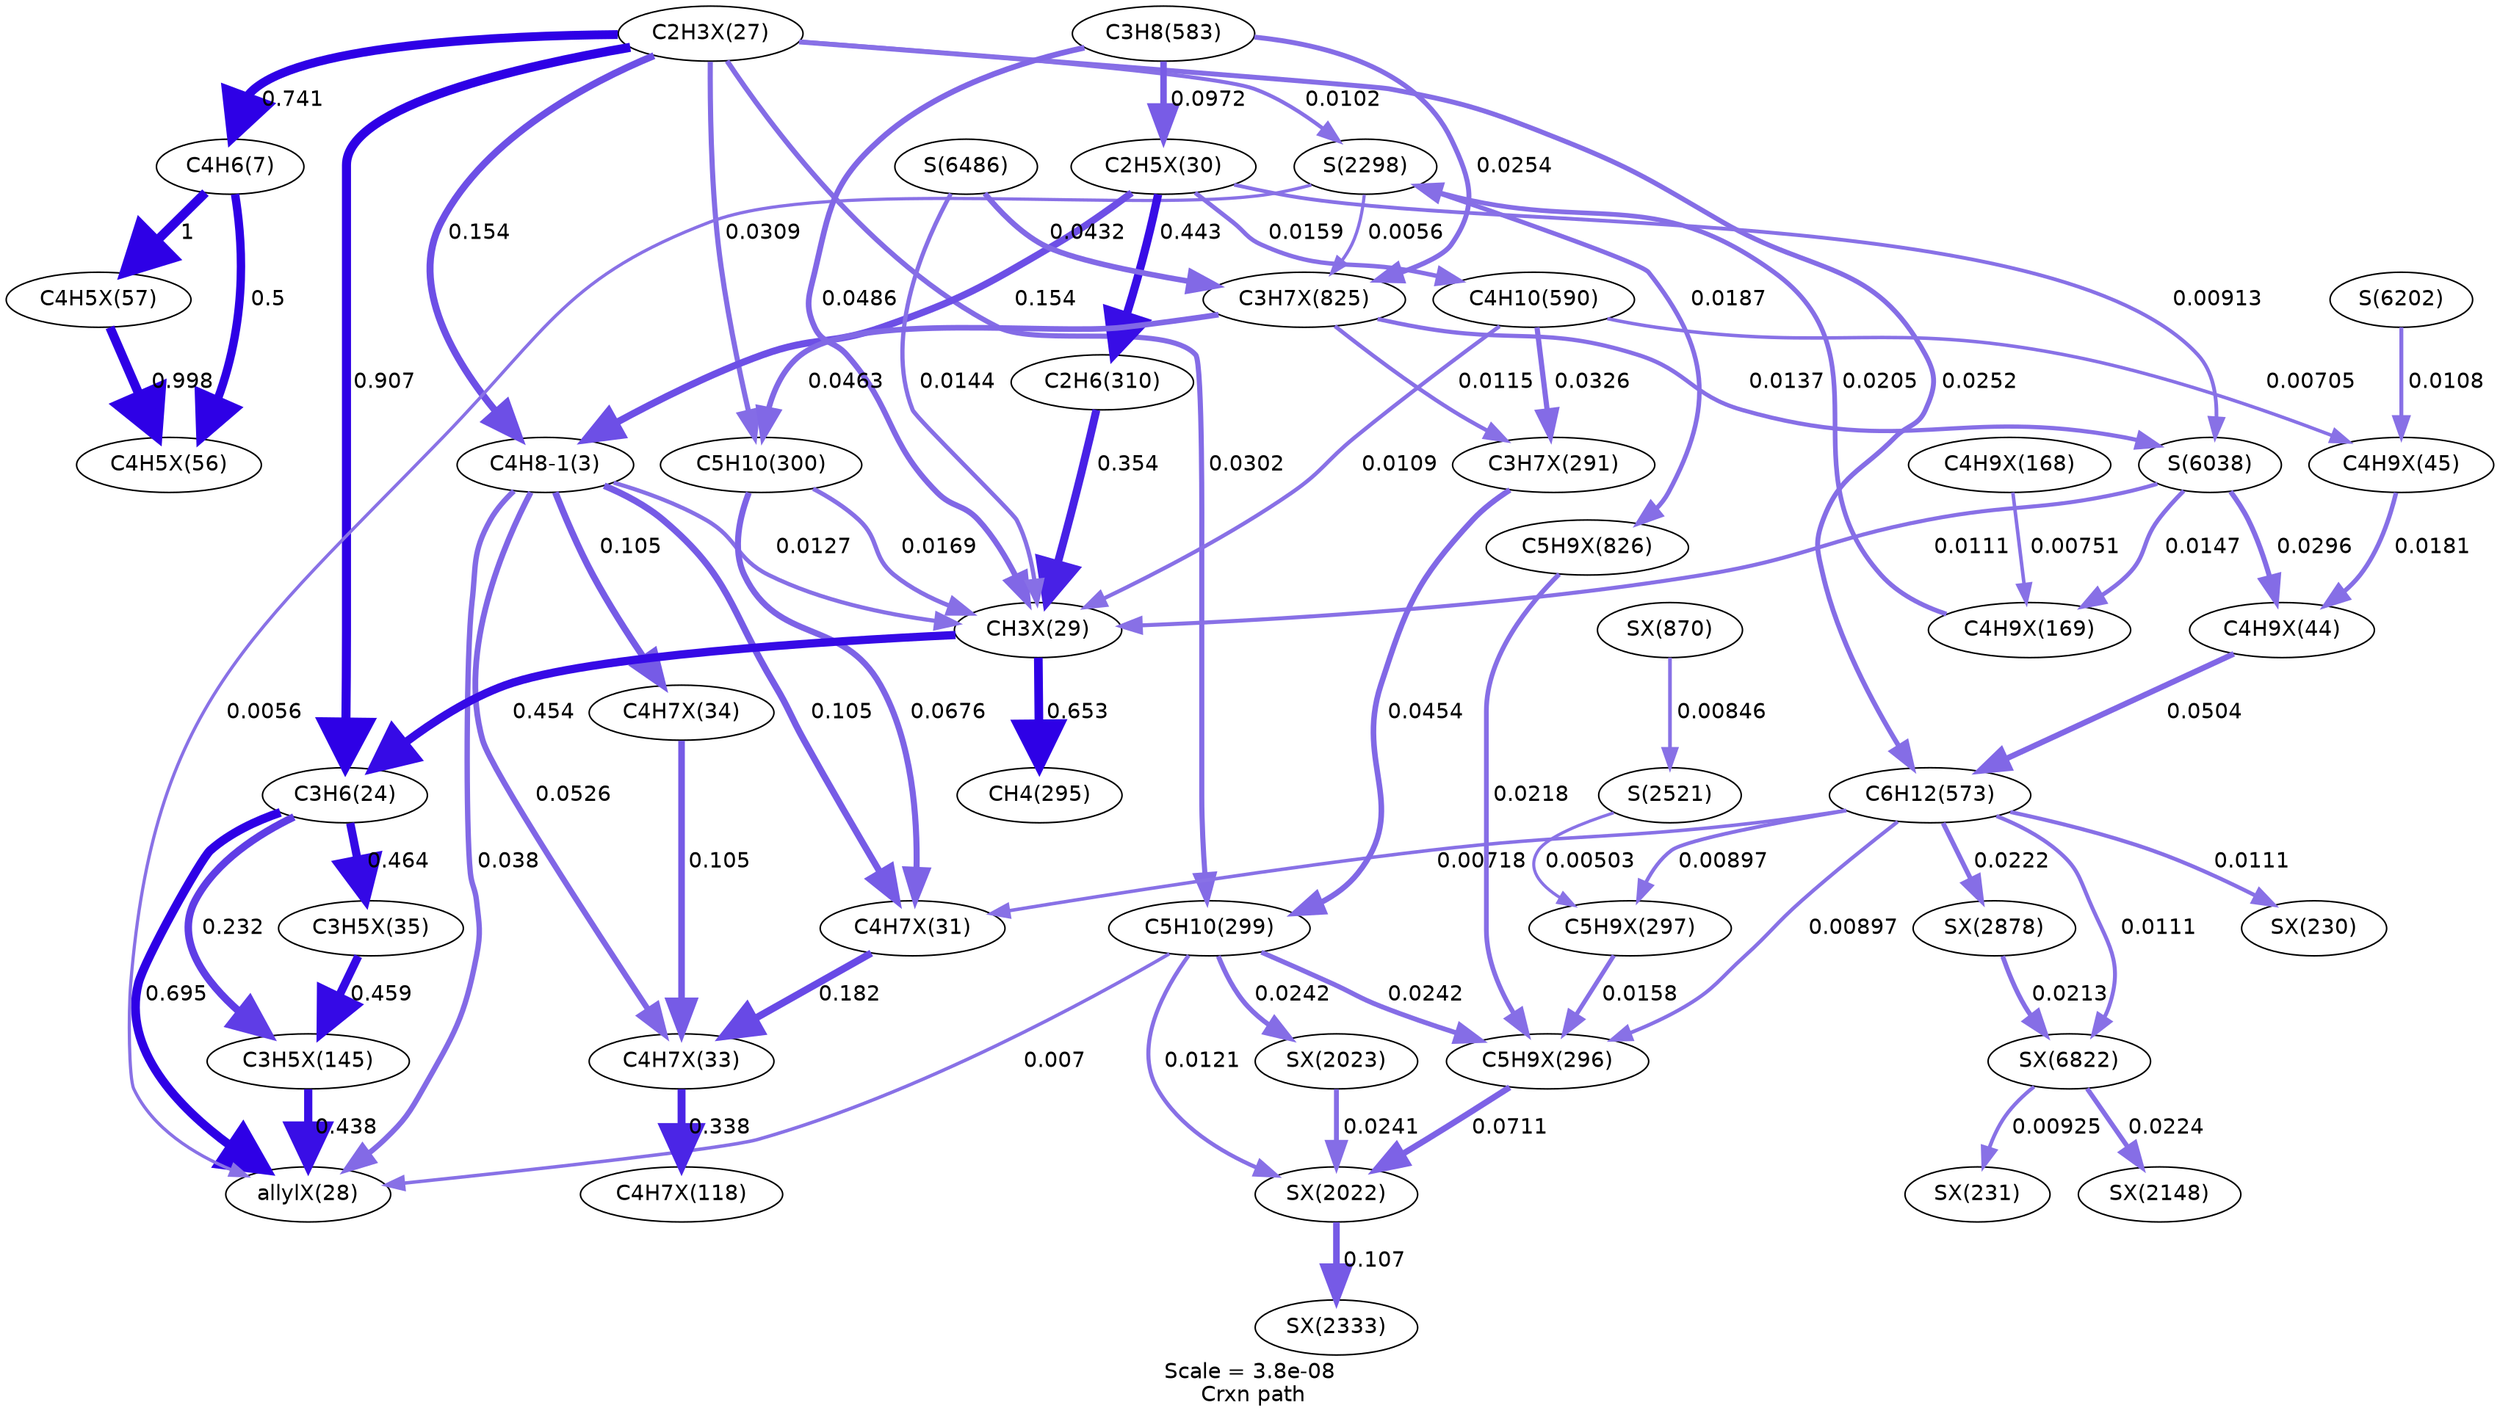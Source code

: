 digraph reaction_paths {
center=1;
s51 -> s8[fontname="Helvetica", style="setlinewidth(5.77)", arrowsize=2.89, color="0.7, 1.24, 0.9"
, label=" 0.741"];
s51 -> s6[fontname="Helvetica", style="setlinewidth(4.59)", arrowsize=2.29, color="0.7, 0.654, 0.9"
, label=" 0.154"];
s51 -> s9[fontname="Helvetica", style="setlinewidth(5.93)", arrowsize=2.96, color="0.7, 1.41, 0.9"
, label=" 0.907"];
s51 -> s17[fontname="Helvetica", style="setlinewidth(3.36)", arrowsize=1.68, color="0.7, 0.53, 0.9"
, label=" 0.0302"];
s51 -> s21[fontname="Helvetica", style="setlinewidth(3.22)", arrowsize=1.61, color="0.7, 0.525, 0.9"
, label=" 0.0252"];
s51 -> s29[fontname="Helvetica", style="setlinewidth(2.54)", arrowsize=1.27, color="0.7, 0.51, 0.9"
, label=" 0.0102"];
s51 -> s18[fontname="Helvetica", style="setlinewidth(3.37)", arrowsize=1.69, color="0.7, 0.531, 0.9"
, label=" 0.0309"];
s8 -> s67[fontname="Helvetica", style="setlinewidth(6)", arrowsize=3, color="0.7, 1.5, 0.9"
, label=" 1"];
s8 -> s66[fontname="Helvetica", style="setlinewidth(5.48)", arrowsize=2.74, color="0.7, 1, 0.9"
, label=" 0.5"];
s67 -> s66[fontname="Helvetica", style="setlinewidth(6)", arrowsize=3, color="0.7, 1.5, 0.9"
, label=" 0.998"];
s6 -> s55[fontname="Helvetica", style="setlinewidth(4.3)", arrowsize=2.15, color="0.7, 0.605, 0.9"
, label=" 0.105"];
s6 -> s57[fontname="Helvetica", style="setlinewidth(3.78)", arrowsize=1.89, color="0.7, 0.553, 0.9"
, label=" 0.0526"];
s6 -> s58[fontname="Helvetica", style="setlinewidth(4.3)", arrowsize=2.15, color="0.7, 0.605, 0.9"
, label=" 0.105"];
s54 -> s6[fontname="Helvetica", style="setlinewidth(4.59)", arrowsize=2.29, color="0.7, 0.654, 0.9"
, label=" 0.154"];
s6 -> s53[fontname="Helvetica", style="setlinewidth(2.7)", arrowsize=1.35, color="0.7, 0.513, 0.9"
, label=" 0.0127"];
s6 -> s52[fontname="Helvetica", style="setlinewidth(3.53)", arrowsize=1.77, color="0.7, 0.538, 0.9"
, label=" 0.038"];
s55 -> s57[fontname="Helvetica", style="setlinewidth(4.71)", arrowsize=2.36, color="0.7, 0.682, 0.9"
, label=" 0.182"];
s21 -> s55[fontname="Helvetica", style="setlinewidth(2.27)", arrowsize=1.14, color="0.7, 0.507, 0.9"
, label=" 0.00718"];
s18 -> s55[fontname="Helvetica", style="setlinewidth(3.97)", arrowsize=1.98, color="0.7, 0.568, 0.9"
, label=" 0.0676"];
s58 -> s57[fontname="Helvetica", style="setlinewidth(4.3)", arrowsize=2.15, color="0.7, 0.605, 0.9"
, label=" 0.105"];
s57 -> s77[fontname="Helvetica", style="setlinewidth(5.18)", arrowsize=2.59, color="0.7, 0.838, 0.9"
, label=" 0.338"];
s54 -> s20[fontname="Helvetica", style="setlinewidth(5.39)", arrowsize=2.69, color="0.7, 0.943, 0.9"
, label=" 0.443"];
s54 -> s24[fontname="Helvetica", style="setlinewidth(2.88)", arrowsize=1.44, color="0.7, 0.516, 0.9"
, label=" 0.0159"];
s22 -> s54[fontname="Helvetica", style="setlinewidth(4.24)", arrowsize=2.12, color="0.7, 0.597, 0.9"
, label=" 0.0972"];
s54 -> s36[fontname="Helvetica", style="setlinewidth(2.45)", arrowsize=1.23, color="0.7, 0.509, 0.9"
, label=" 0.00913"];
s20 -> s53[fontname="Helvetica", style="setlinewidth(5.22)", arrowsize=2.61, color="0.7, 0.854, 0.9"
, label=" 0.354"];
s53 -> s16[fontname="Helvetica", style="setlinewidth(5.68)", arrowsize=2.84, color="0.7, 1.15, 0.9"
, label=" 0.653"];
s53 -> s9[fontname="Helvetica", style="setlinewidth(5.4)", arrowsize=2.7, color="0.7, 0.954, 0.9"
, label=" 0.454"];
s24 -> s53[fontname="Helvetica", style="setlinewidth(2.59)", arrowsize=1.29, color="0.7, 0.511, 0.9"
, label=" 0.0109"];
s22 -> s53[fontname="Helvetica", style="setlinewidth(3.72)", arrowsize=1.86, color="0.7, 0.549, 0.9"
, label=" 0.0486"];
s44 -> s53[fontname="Helvetica", style="setlinewidth(2.8)", arrowsize=1.4, color="0.7, 0.514, 0.9"
, label=" 0.0144"];
s18 -> s53[fontname="Helvetica", style="setlinewidth(2.92)", arrowsize=1.46, color="0.7, 0.517, 0.9"
, label=" 0.0169"];
s36 -> s53[fontname="Helvetica", style="setlinewidth(2.6)", arrowsize=1.3, color="0.7, 0.511, 0.9"
, label=" 0.0111"];
s81 -> s52[fontname="Helvetica", style="setlinewidth(5.38)", arrowsize=2.69, color="0.7, 0.938, 0.9"
, label=" 0.438"];
s59 -> s81[fontname="Helvetica", style="setlinewidth(5.41)", arrowsize=2.71, color="0.7, 0.959, 0.9"
, label=" 0.459"];
s9 -> s81[fontname="Helvetica", style="setlinewidth(4.9)", arrowsize=2.45, color="0.7, 0.732, 0.9"
, label=" 0.232"];
s9 -> s52[fontname="Helvetica", style="setlinewidth(5.73)", arrowsize=2.86, color="0.7, 1.2, 0.9"
, label=" 0.695"];
s17 -> s52[fontname="Helvetica", style="setlinewidth(2.25)", arrowsize=1.13, color="0.7, 0.507, 0.9"
, label=" 0.007"];
s29 -> s52[fontname="Helvetica", style="setlinewidth(2.09)", arrowsize=1.04, color="0.7, 0.506, 0.9"
, label=" 0.0056"];
s9 -> s59[fontname="Helvetica", style="setlinewidth(5.42)", arrowsize=2.71, color="0.7, 0.964, 0.9"
, label=" 0.464"];
s17 -> s102[fontname="Helvetica", style="setlinewidth(3.19)", arrowsize=1.6, color="0.7, 0.524, 0.9"
, label=" 0.0242"];
s17 -> s175[fontname="Helvetica", style="setlinewidth(2.67)", arrowsize=1.33, color="0.7, 0.512, 0.9"
, label=" 0.0121"];
s17 -> s176[fontname="Helvetica", style="setlinewidth(3.19)", arrowsize=1.6, color="0.7, 0.524, 0.9"
, label=" 0.0242"];
s98 -> s17[fontname="Helvetica", style="setlinewidth(3.67)", arrowsize=1.83, color="0.7, 0.545, 0.9"
, label=" 0.0454"];
s124 -> s102[fontname="Helvetica", style="setlinewidth(3.11)", arrowsize=1.56, color="0.7, 0.522, 0.9"
, label=" 0.0218"];
s102 -> s175[fontname="Helvetica", style="setlinewidth(4)", arrowsize=2, color="0.7, 0.571, 0.9"
, label=" 0.0711"];
s103 -> s102[fontname="Helvetica", style="setlinewidth(2.87)", arrowsize=1.43, color="0.7, 0.516, 0.9"
, label=" 0.0158"];
s21 -> s102[fontname="Helvetica", style="setlinewidth(2.44)", arrowsize=1.22, color="0.7, 0.509, 0.9"
, label=" 0.00897"];
s29 -> s124[fontname="Helvetica", style="setlinewidth(2.99)", arrowsize=1.5, color="0.7, 0.519, 0.9"
, label=" 0.0187"];
s176 -> s175[fontname="Helvetica", style="setlinewidth(3.19)", arrowsize=1.59, color="0.7, 0.524, 0.9"
, label=" 0.0241"];
s175 -> s186[fontname="Helvetica", style="setlinewidth(4.31)", arrowsize=2.16, color="0.7, 0.607, 0.9"
, label=" 0.107"];
s21 -> s103[fontname="Helvetica", style="setlinewidth(2.44)", arrowsize=1.22, color="0.7, 0.509, 0.9"
, label=" 0.00897"];
s30 -> s103[fontname="Helvetica", style="setlinewidth(2)", arrowsize=1, color="0.7, 0.505, 0.9"
, label=" 0.00503"];
s63 -> s62[fontname="Helvetica", style="setlinewidth(2.97)", arrowsize=1.49, color="0.7, 0.518, 0.9"
, label=" 0.0181"];
s62 -> s21[fontname="Helvetica", style="setlinewidth(3.74)", arrowsize=1.87, color="0.7, 0.55, 0.9"
, label=" 0.0504"];
s36 -> s62[fontname="Helvetica", style="setlinewidth(3.34)", arrowsize=1.67, color="0.7, 0.53, 0.9"
, label=" 0.0296"];
s24 -> s63[fontname="Helvetica", style="setlinewidth(2.26)", arrowsize=1.13, color="0.7, 0.507, 0.9"
, label=" 0.00705"];
s40 -> s63[fontname="Helvetica", style="setlinewidth(2.58)", arrowsize=1.29, color="0.7, 0.511, 0.9"
, label=" 0.0108"];
s24 -> s98[fontname="Helvetica", style="setlinewidth(3.42)", arrowsize=1.71, color="0.7, 0.533, 0.9"
, label=" 0.0326"];
s123 -> s98[fontname="Helvetica", style="setlinewidth(2.63)", arrowsize=1.31, color="0.7, 0.511, 0.9"
, label=" 0.0115"];
s22 -> s123[fontname="Helvetica", style="setlinewidth(3.23)", arrowsize=1.61, color="0.7, 0.525, 0.9"
, label=" 0.0254"];
s44 -> s123[fontname="Helvetica", style="setlinewidth(3.63)", arrowsize=1.81, color="0.7, 0.543, 0.9"
, label=" 0.0432"];
s29 -> s123[fontname="Helvetica", style="setlinewidth(2.09)", arrowsize=1.04, color="0.7, 0.506, 0.9"
, label=" 0.0056"];
s123 -> s18[fontname="Helvetica", style="setlinewidth(3.68)", arrowsize=1.84, color="0.7, 0.546, 0.9"
, label=" 0.0463"];
s123 -> s36[fontname="Helvetica", style="setlinewidth(2.76)", arrowsize=1.38, color="0.7, 0.514, 0.9"
, label=" 0.0137"];
s84 -> s29[fontname="Helvetica", style="setlinewidth(3.07)", arrowsize=1.53, color="0.7, 0.52, 0.9"
, label=" 0.0205"];
s83 -> s84[fontname="Helvetica", style="setlinewidth(2.31)", arrowsize=1.15, color="0.7, 0.508, 0.9"
, label=" 0.00751"];
s36 -> s84[fontname="Helvetica", style="setlinewidth(2.81)", arrowsize=1.41, color="0.7, 0.515, 0.9"
, label=" 0.0147"];
s21 -> s196[fontname="Helvetica", style="setlinewidth(3.12)", arrowsize=1.56, color="0.7, 0.522, 0.9"
, label=" 0.0222"];
s21 -> s322[fontname="Helvetica", style="setlinewidth(2.6)", arrowsize=1.3, color="0.7, 0.511, 0.9"
, label=" 0.0111"];
s21 -> s93[fontname="Helvetica", style="setlinewidth(2.6)", arrowsize=1.3, color="0.7, 0.511, 0.9"
, label=" 0.0111"];
s196 -> s322[fontname="Helvetica", style="setlinewidth(3.1)", arrowsize=1.55, color="0.7, 0.521, 0.9"
, label=" 0.0213"];
s322 -> s184[fontname="Helvetica", style="setlinewidth(3.13)", arrowsize=1.57, color="0.7, 0.522, 0.9"
, label=" 0.0224"];
s322 -> s94[fontname="Helvetica", style="setlinewidth(2.46)", arrowsize=1.23, color="0.7, 0.509, 0.9"
, label=" 0.00925"];
s125 -> s30[fontname="Helvetica", style="setlinewidth(2.4)", arrowsize=1.2, color="0.7, 0.508, 0.9"
, label=" 0.00846"];
s6 [ fontname="Helvetica", label="C4H8-1(3)"];
s8 [ fontname="Helvetica", label="C4H6(7)"];
s9 [ fontname="Helvetica", label="C3H6(24)"];
s16 [ fontname="Helvetica", label="CH4(295)"];
s17 [ fontname="Helvetica", label="C5H10(299)"];
s18 [ fontname="Helvetica", label="C5H10(300)"];
s20 [ fontname="Helvetica", label="C2H6(310)"];
s21 [ fontname="Helvetica", label="C6H12(573)"];
s22 [ fontname="Helvetica", label="C3H8(583)"];
s24 [ fontname="Helvetica", label="C4H10(590)"];
s29 [ fontname="Helvetica", label="S(2298)"];
s30 [ fontname="Helvetica", label="S(2521)"];
s36 [ fontname="Helvetica", label="S(6038)"];
s40 [ fontname="Helvetica", label="S(6202)"];
s44 [ fontname="Helvetica", label="S(6486)"];
s51 [ fontname="Helvetica", label="C2H3X(27)"];
s52 [ fontname="Helvetica", label="allylX(28)"];
s53 [ fontname="Helvetica", label="CH3X(29)"];
s54 [ fontname="Helvetica", label="C2H5X(30)"];
s55 [ fontname="Helvetica", label="C4H7X(31)"];
s57 [ fontname="Helvetica", label="C4H7X(33)"];
s58 [ fontname="Helvetica", label="C4H7X(34)"];
s59 [ fontname="Helvetica", label="C3H5X(35)"];
s62 [ fontname="Helvetica", label="C4H9X(44)"];
s63 [ fontname="Helvetica", label="C4H9X(45)"];
s66 [ fontname="Helvetica", label="C4H5X(56)"];
s67 [ fontname="Helvetica", label="C4H5X(57)"];
s77 [ fontname="Helvetica", label="C4H7X(118)"];
s81 [ fontname="Helvetica", label="C3H5X(145)"];
s83 [ fontname="Helvetica", label="C4H9X(168)"];
s84 [ fontname="Helvetica", label="C4H9X(169)"];
s93 [ fontname="Helvetica", label="SX(230)"];
s94 [ fontname="Helvetica", label="SX(231)"];
s98 [ fontname="Helvetica", label="C3H7X(291)"];
s102 [ fontname="Helvetica", label="C5H9X(296)"];
s103 [ fontname="Helvetica", label="C5H9X(297)"];
s123 [ fontname="Helvetica", label="C3H7X(825)"];
s124 [ fontname="Helvetica", label="C5H9X(826)"];
s125 [ fontname="Helvetica", label="SX(870)"];
s175 [ fontname="Helvetica", label="SX(2022)"];
s176 [ fontname="Helvetica", label="SX(2023)"];
s184 [ fontname="Helvetica", label="SX(2148)"];
s186 [ fontname="Helvetica", label="SX(2333)"];
s196 [ fontname="Helvetica", label="SX(2878)"];
s322 [ fontname="Helvetica", label="SX(6822)"];
 label = "Scale = 3.8e-08\l Crxn path";
 fontname = "Helvetica";
}
